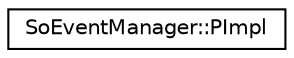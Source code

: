 digraph "Graphical Class Hierarchy"
{
 // LATEX_PDF_SIZE
  edge [fontname="Helvetica",fontsize="10",labelfontname="Helvetica",labelfontsize="10"];
  node [fontname="Helvetica",fontsize="10",shape=record];
  rankdir="LR";
  Node0 [label="SoEventManager::PImpl",height=0.2,width=0.4,color="black", fillcolor="white", style="filled",URL="$classSoEventManager_1_1PImpl.html",tooltip=" "];
}
